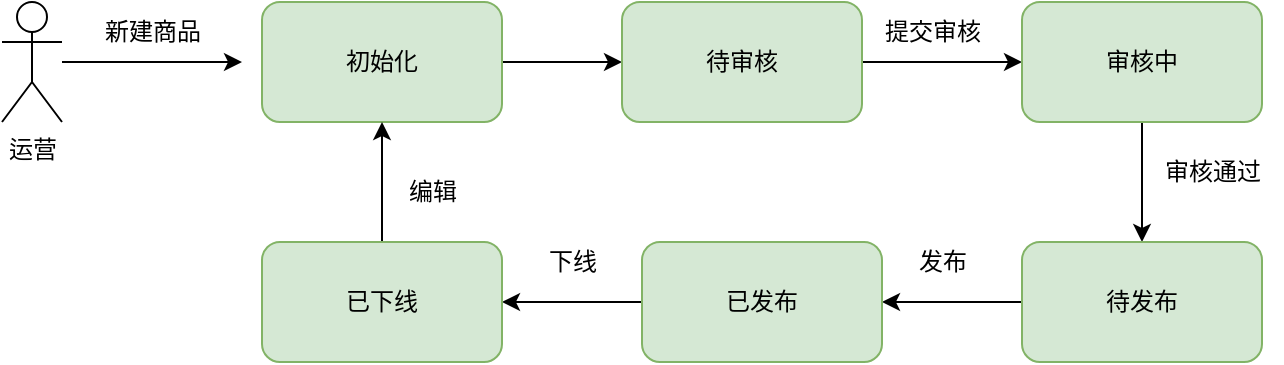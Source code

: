 <mxfile version="21.1.7" type="github">
  <diagram name="第 1 页" id="VubR08Lg9cPs3QMdT1Jg">
    <mxGraphModel dx="794" dy="516" grid="1" gridSize="10" guides="1" tooltips="1" connect="1" arrows="1" fold="1" page="1" pageScale="1" pageWidth="827" pageHeight="1169" math="0" shadow="0">
      <root>
        <mxCell id="0" />
        <mxCell id="1" parent="0" />
        <mxCell id="hNN7TGHLxLDK0E8JxWqw-6" value="" style="edgeStyle=orthogonalEdgeStyle;rounded=0;orthogonalLoop=1;jettySize=auto;html=1;" edge="1" parent="1" source="hNN7TGHLxLDK0E8JxWqw-1" target="hNN7TGHLxLDK0E8JxWqw-5">
          <mxGeometry relative="1" as="geometry" />
        </mxCell>
        <mxCell id="hNN7TGHLxLDK0E8JxWqw-1" value="初始化" style="rounded=1;whiteSpace=wrap;html=1;fillColor=#d5e8d4;strokeColor=#82b366;" vertex="1" parent="1">
          <mxGeometry x="180" y="110" width="120" height="60" as="geometry" />
        </mxCell>
        <mxCell id="hNN7TGHLxLDK0E8JxWqw-3" style="edgeStyle=orthogonalEdgeStyle;rounded=0;orthogonalLoop=1;jettySize=auto;html=1;" edge="1" parent="1" source="hNN7TGHLxLDK0E8JxWqw-2">
          <mxGeometry relative="1" as="geometry">
            <mxPoint x="170" y="140" as="targetPoint" />
          </mxGeometry>
        </mxCell>
        <mxCell id="hNN7TGHLxLDK0E8JxWqw-2" value="运营" style="shape=umlActor;verticalLabelPosition=bottom;verticalAlign=top;html=1;outlineConnect=0;" vertex="1" parent="1">
          <mxGeometry x="50" y="110" width="30" height="60" as="geometry" />
        </mxCell>
        <mxCell id="hNN7TGHLxLDK0E8JxWqw-4" value="新建商品" style="text;html=1;align=center;verticalAlign=middle;resizable=0;points=[];autosize=1;strokeColor=none;fillColor=none;" vertex="1" parent="1">
          <mxGeometry x="90" y="110" width="70" height="30" as="geometry" />
        </mxCell>
        <mxCell id="hNN7TGHLxLDK0E8JxWqw-8" value="" style="edgeStyle=orthogonalEdgeStyle;rounded=0;orthogonalLoop=1;jettySize=auto;html=1;" edge="1" parent="1" source="hNN7TGHLxLDK0E8JxWqw-5" target="hNN7TGHLxLDK0E8JxWqw-7">
          <mxGeometry relative="1" as="geometry" />
        </mxCell>
        <mxCell id="hNN7TGHLxLDK0E8JxWqw-5" value="待审核" style="whiteSpace=wrap;html=1;rounded=1;fillColor=#d5e8d4;strokeColor=#82b366;" vertex="1" parent="1">
          <mxGeometry x="360" y="110" width="120" height="60" as="geometry" />
        </mxCell>
        <mxCell id="hNN7TGHLxLDK0E8JxWqw-10" value="" style="edgeStyle=orthogonalEdgeStyle;rounded=0;orthogonalLoop=1;jettySize=auto;html=1;" edge="1" parent="1" source="hNN7TGHLxLDK0E8JxWqw-7" target="hNN7TGHLxLDK0E8JxWqw-9">
          <mxGeometry relative="1" as="geometry" />
        </mxCell>
        <mxCell id="hNN7TGHLxLDK0E8JxWqw-7" value="审核中" style="whiteSpace=wrap;html=1;rounded=1;fillColor=#d5e8d4;strokeColor=#82b366;" vertex="1" parent="1">
          <mxGeometry x="560" y="110" width="120" height="60" as="geometry" />
        </mxCell>
        <mxCell id="hNN7TGHLxLDK0E8JxWqw-14" value="" style="edgeStyle=orthogonalEdgeStyle;rounded=0;orthogonalLoop=1;jettySize=auto;html=1;" edge="1" parent="1" source="hNN7TGHLxLDK0E8JxWqw-9" target="hNN7TGHLxLDK0E8JxWqw-13">
          <mxGeometry relative="1" as="geometry" />
        </mxCell>
        <mxCell id="hNN7TGHLxLDK0E8JxWqw-9" value="待发布" style="whiteSpace=wrap;html=1;rounded=1;fillColor=#d5e8d4;strokeColor=#82b366;" vertex="1" parent="1">
          <mxGeometry x="560" y="230" width="120" height="60" as="geometry" />
        </mxCell>
        <mxCell id="hNN7TGHLxLDK0E8JxWqw-11" value="审核通过" style="text;html=1;align=center;verticalAlign=middle;resizable=0;points=[];autosize=1;strokeColor=none;fillColor=none;" vertex="1" parent="1">
          <mxGeometry x="620" y="180" width="70" height="30" as="geometry" />
        </mxCell>
        <mxCell id="hNN7TGHLxLDK0E8JxWqw-12" value="提交审核" style="text;html=1;align=center;verticalAlign=middle;resizable=0;points=[];autosize=1;strokeColor=none;fillColor=none;" vertex="1" parent="1">
          <mxGeometry x="480" y="110" width="70" height="30" as="geometry" />
        </mxCell>
        <mxCell id="hNN7TGHLxLDK0E8JxWqw-17" value="" style="edgeStyle=orthogonalEdgeStyle;rounded=0;orthogonalLoop=1;jettySize=auto;html=1;" edge="1" parent="1" source="hNN7TGHLxLDK0E8JxWqw-13" target="hNN7TGHLxLDK0E8JxWqw-16">
          <mxGeometry relative="1" as="geometry" />
        </mxCell>
        <mxCell id="hNN7TGHLxLDK0E8JxWqw-13" value="已发布" style="whiteSpace=wrap;html=1;rounded=1;fillColor=#d5e8d4;strokeColor=#82b366;" vertex="1" parent="1">
          <mxGeometry x="370" y="230" width="120" height="60" as="geometry" />
        </mxCell>
        <mxCell id="hNN7TGHLxLDK0E8JxWqw-15" value="发布" style="text;html=1;align=center;verticalAlign=middle;resizable=0;points=[];autosize=1;strokeColor=none;fillColor=none;" vertex="1" parent="1">
          <mxGeometry x="495" y="225" width="50" height="30" as="geometry" />
        </mxCell>
        <mxCell id="hNN7TGHLxLDK0E8JxWqw-19" style="edgeStyle=orthogonalEdgeStyle;rounded=0;orthogonalLoop=1;jettySize=auto;html=1;entryX=0.5;entryY=1;entryDx=0;entryDy=0;" edge="1" parent="1" source="hNN7TGHLxLDK0E8JxWqw-16" target="hNN7TGHLxLDK0E8JxWqw-1">
          <mxGeometry relative="1" as="geometry" />
        </mxCell>
        <mxCell id="hNN7TGHLxLDK0E8JxWqw-16" value="已下线" style="whiteSpace=wrap;html=1;rounded=1;fillColor=#d5e8d4;strokeColor=#82b366;" vertex="1" parent="1">
          <mxGeometry x="180" y="230" width="120" height="60" as="geometry" />
        </mxCell>
        <mxCell id="hNN7TGHLxLDK0E8JxWqw-18" value="下线" style="text;html=1;align=center;verticalAlign=middle;resizable=0;points=[];autosize=1;strokeColor=none;fillColor=none;" vertex="1" parent="1">
          <mxGeometry x="310" y="225" width="50" height="30" as="geometry" />
        </mxCell>
        <mxCell id="hNN7TGHLxLDK0E8JxWqw-20" value="编辑" style="text;html=1;align=center;verticalAlign=middle;resizable=0;points=[];autosize=1;strokeColor=none;fillColor=none;" vertex="1" parent="1">
          <mxGeometry x="240" y="190" width="50" height="30" as="geometry" />
        </mxCell>
      </root>
    </mxGraphModel>
  </diagram>
</mxfile>
